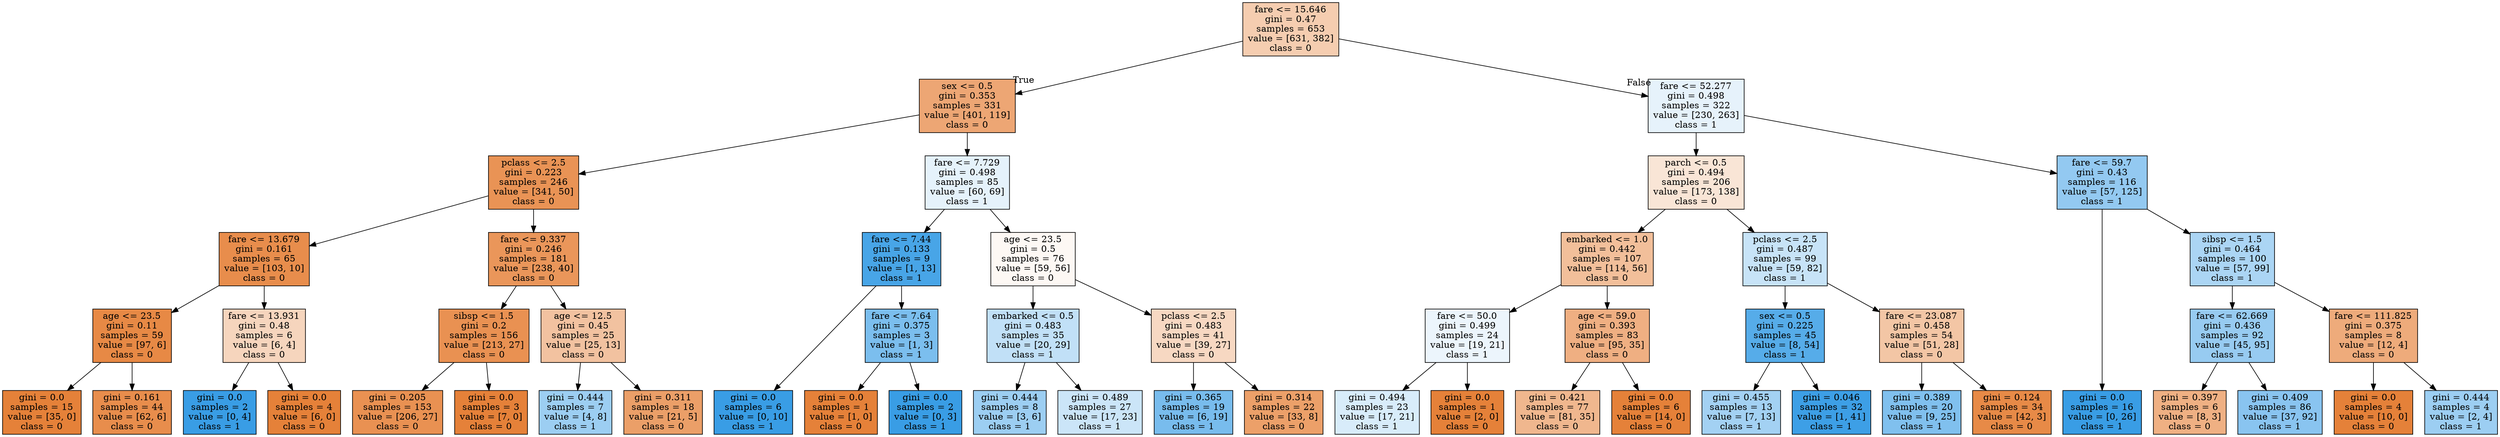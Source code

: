 digraph Tree {
node [shape=box, style="filled", color="black"] ;
graph [ranksep=equally, splines=polyline] ;
0 [label="fare <= 15.646\ngini = 0.47\nsamples = 653\nvalue = [631, 382]\nclass = 0", fillcolor="#e5813965"] ;
1 [label="sex <= 0.5\ngini = 0.353\nsamples = 331\nvalue = [401, 119]\nclass = 0", fillcolor="#e58139b3"] ;
0 -> 1 [labeldistance=2.5, labelangle=45, headlabel="True"] ;
2 [label="pclass <= 2.5\ngini = 0.223\nsamples = 246\nvalue = [341, 50]\nclass = 0", fillcolor="#e58139da"] ;
1 -> 2 ;
3 [label="fare <= 13.679\ngini = 0.161\nsamples = 65\nvalue = [103, 10]\nclass = 0", fillcolor="#e58139e6"] ;
2 -> 3 ;
4 [label="age <= 23.5\ngini = 0.11\nsamples = 59\nvalue = [97, 6]\nclass = 0", fillcolor="#e58139ef"] ;
3 -> 4 ;
5 [label="gini = 0.0\nsamples = 15\nvalue = [35, 0]\nclass = 0", fillcolor="#e58139ff"] ;
4 -> 5 ;
6 [label="gini = 0.161\nsamples = 44\nvalue = [62, 6]\nclass = 0", fillcolor="#e58139e6"] ;
4 -> 6 ;
7 [label="fare <= 13.931\ngini = 0.48\nsamples = 6\nvalue = [6, 4]\nclass = 0", fillcolor="#e5813955"] ;
3 -> 7 ;
8 [label="gini = 0.0\nsamples = 2\nvalue = [0, 4]\nclass = 1", fillcolor="#399de5ff"] ;
7 -> 8 ;
9 [label="gini = 0.0\nsamples = 4\nvalue = [6, 0]\nclass = 0", fillcolor="#e58139ff"] ;
7 -> 9 ;
10 [label="fare <= 9.337\ngini = 0.246\nsamples = 181\nvalue = [238, 40]\nclass = 0", fillcolor="#e58139d4"] ;
2 -> 10 ;
11 [label="sibsp <= 1.5\ngini = 0.2\nsamples = 156\nvalue = [213, 27]\nclass = 0", fillcolor="#e58139df"] ;
10 -> 11 ;
12 [label="gini = 0.205\nsamples = 153\nvalue = [206, 27]\nclass = 0", fillcolor="#e58139de"] ;
11 -> 12 ;
13 [label="gini = 0.0\nsamples = 3\nvalue = [7, 0]\nclass = 0", fillcolor="#e58139ff"] ;
11 -> 13 ;
14 [label="age <= 12.5\ngini = 0.45\nsamples = 25\nvalue = [25, 13]\nclass = 0", fillcolor="#e581397a"] ;
10 -> 14 ;
15 [label="gini = 0.444\nsamples = 7\nvalue = [4, 8]\nclass = 1", fillcolor="#399de57f"] ;
14 -> 15 ;
16 [label="gini = 0.311\nsamples = 18\nvalue = [21, 5]\nclass = 0", fillcolor="#e58139c2"] ;
14 -> 16 ;
17 [label="fare <= 7.729\ngini = 0.498\nsamples = 85\nvalue = [60, 69]\nclass = 1", fillcolor="#399de521"] ;
1 -> 17 ;
18 [label="fare <= 7.44\ngini = 0.133\nsamples = 9\nvalue = [1, 13]\nclass = 1", fillcolor="#399de5eb"] ;
17 -> 18 ;
19 [label="gini = 0.0\nsamples = 6\nvalue = [0, 10]\nclass = 1", fillcolor="#399de5ff"] ;
18 -> 19 ;
20 [label="fare <= 7.64\ngini = 0.375\nsamples = 3\nvalue = [1, 3]\nclass = 1", fillcolor="#399de5aa"] ;
18 -> 20 ;
21 [label="gini = 0.0\nsamples = 1\nvalue = [1, 0]\nclass = 0", fillcolor="#e58139ff"] ;
20 -> 21 ;
22 [label="gini = 0.0\nsamples = 2\nvalue = [0, 3]\nclass = 1", fillcolor="#399de5ff"] ;
20 -> 22 ;
23 [label="age <= 23.5\ngini = 0.5\nsamples = 76\nvalue = [59, 56]\nclass = 0", fillcolor="#e581390d"] ;
17 -> 23 ;
24 [label="embarked <= 0.5\ngini = 0.483\nsamples = 35\nvalue = [20, 29]\nclass = 1", fillcolor="#399de54f"] ;
23 -> 24 ;
25 [label="gini = 0.444\nsamples = 8\nvalue = [3, 6]\nclass = 1", fillcolor="#399de57f"] ;
24 -> 25 ;
26 [label="gini = 0.489\nsamples = 27\nvalue = [17, 23]\nclass = 1", fillcolor="#399de543"] ;
24 -> 26 ;
27 [label="pclass <= 2.5\ngini = 0.483\nsamples = 41\nvalue = [39, 27]\nclass = 0", fillcolor="#e581394e"] ;
23 -> 27 ;
28 [label="gini = 0.365\nsamples = 19\nvalue = [6, 19]\nclass = 1", fillcolor="#399de5ae"] ;
27 -> 28 ;
29 [label="gini = 0.314\nsamples = 22\nvalue = [33, 8]\nclass = 0", fillcolor="#e58139c1"] ;
27 -> 29 ;
30 [label="fare <= 52.277\ngini = 0.498\nsamples = 322\nvalue = [230, 263]\nclass = 1", fillcolor="#399de520"] ;
0 -> 30 [labeldistance=2.5, labelangle=-45, headlabel="False"] ;
31 [label="parch <= 0.5\ngini = 0.494\nsamples = 206\nvalue = [173, 138]\nclass = 0", fillcolor="#e5813934"] ;
30 -> 31 ;
32 [label="embarked <= 1.0\ngini = 0.442\nsamples = 107\nvalue = [114, 56]\nclass = 0", fillcolor="#e5813982"] ;
31 -> 32 ;
33 [label="fare <= 50.0\ngini = 0.499\nsamples = 24\nvalue = [19, 21]\nclass = 1", fillcolor="#399de518"] ;
32 -> 33 ;
34 [label="gini = 0.494\nsamples = 23\nvalue = [17, 21]\nclass = 1", fillcolor="#399de531"] ;
33 -> 34 ;
35 [label="gini = 0.0\nsamples = 1\nvalue = [2, 0]\nclass = 0", fillcolor="#e58139ff"] ;
33 -> 35 ;
36 [label="age <= 59.0\ngini = 0.393\nsamples = 83\nvalue = [95, 35]\nclass = 0", fillcolor="#e58139a1"] ;
32 -> 36 ;
37 [label="gini = 0.421\nsamples = 77\nvalue = [81, 35]\nclass = 0", fillcolor="#e5813991"] ;
36 -> 37 ;
38 [label="gini = 0.0\nsamples = 6\nvalue = [14, 0]\nclass = 0", fillcolor="#e58139ff"] ;
36 -> 38 ;
39 [label="pclass <= 2.5\ngini = 0.487\nsamples = 99\nvalue = [59, 82]\nclass = 1", fillcolor="#399de548"] ;
31 -> 39 ;
40 [label="sex <= 0.5\ngini = 0.225\nsamples = 45\nvalue = [8, 54]\nclass = 1", fillcolor="#399de5d9"] ;
39 -> 40 ;
41 [label="gini = 0.455\nsamples = 13\nvalue = [7, 13]\nclass = 1", fillcolor="#399de576"] ;
40 -> 41 ;
42 [label="gini = 0.046\nsamples = 32\nvalue = [1, 41]\nclass = 1", fillcolor="#399de5f9"] ;
40 -> 42 ;
43 [label="fare <= 23.087\ngini = 0.458\nsamples = 54\nvalue = [51, 28]\nclass = 0", fillcolor="#e5813973"] ;
39 -> 43 ;
44 [label="gini = 0.389\nsamples = 20\nvalue = [9, 25]\nclass = 1", fillcolor="#399de5a3"] ;
43 -> 44 ;
45 [label="gini = 0.124\nsamples = 34\nvalue = [42, 3]\nclass = 0", fillcolor="#e58139ed"] ;
43 -> 45 ;
46 [label="fare <= 59.7\ngini = 0.43\nsamples = 116\nvalue = [57, 125]\nclass = 1", fillcolor="#399de58b"] ;
30 -> 46 ;
47 [label="gini = 0.0\nsamples = 16\nvalue = [0, 26]\nclass = 1", fillcolor="#399de5ff"] ;
46 -> 47 ;
48 [label="sibsp <= 1.5\ngini = 0.464\nsamples = 100\nvalue = [57, 99]\nclass = 1", fillcolor="#399de56c"] ;
46 -> 48 ;
49 [label="fare <= 62.669\ngini = 0.436\nsamples = 92\nvalue = [45, 95]\nclass = 1", fillcolor="#399de586"] ;
48 -> 49 ;
50 [label="gini = 0.397\nsamples = 6\nvalue = [8, 3]\nclass = 0", fillcolor="#e581399f"] ;
49 -> 50 ;
51 [label="gini = 0.409\nsamples = 86\nvalue = [37, 92]\nclass = 1", fillcolor="#399de598"] ;
49 -> 51 ;
52 [label="fare <= 111.825\ngini = 0.375\nsamples = 8\nvalue = [12, 4]\nclass = 0", fillcolor="#e58139aa"] ;
48 -> 52 ;
53 [label="gini = 0.0\nsamples = 4\nvalue = [10, 0]\nclass = 0", fillcolor="#e58139ff"] ;
52 -> 53 ;
54 [label="gini = 0.444\nsamples = 4\nvalue = [2, 4]\nclass = 1", fillcolor="#399de57f"] ;
52 -> 54 ;
{rank=same ; 0} ;
{rank=same ; 1; 30} ;
{rank=same ; 2; 17; 31; 46} ;
{rank=same ; 3; 10; 18; 23; 32; 39; 48} ;
{rank=same ; 4; 7; 11; 14; 20; 24; 27; 33; 36; 40; 43; 49; 52} ;
{rank=same ; 5; 6; 8; 9; 12; 13; 15; 16; 19; 21; 22; 25; 26; 28; 29; 34; 35; 37; 38; 41; 42; 44; 45; 47; 50; 51; 53; 54} ;
}